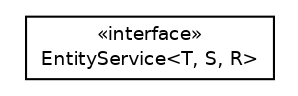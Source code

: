 #!/usr/local/bin/dot
#
# Class diagram 
# Generated by UMLGraph version R5_6 (http://www.umlgraph.org/)
#

digraph G {
	edge [fontname="Helvetica",fontsize=10,labelfontname="Helvetica",labelfontsize=10];
	node [fontname="Helvetica",fontsize=10,shape=plaintext];
	nodesep=0.25;
	ranksep=0.5;
	// net.ljcomputing.core.service.EntityService<T, S, R>
	c27 [label=<<table title="net.ljcomputing.core.service.EntityService" border="0" cellborder="1" cellspacing="0" cellpadding="2" port="p" href="./EntityService.html">
		<tr><td><table border="0" cellspacing="0" cellpadding="1">
<tr><td align="center" balign="center"> &#171;interface&#187; </td></tr>
<tr><td align="center" balign="center"> EntityService&lt;T, S, R&gt; </td></tr>
		</table></td></tr>
		</table>>, URL="./EntityService.html", fontname="Helvetica", fontcolor="black", fontsize=9.0];
}

